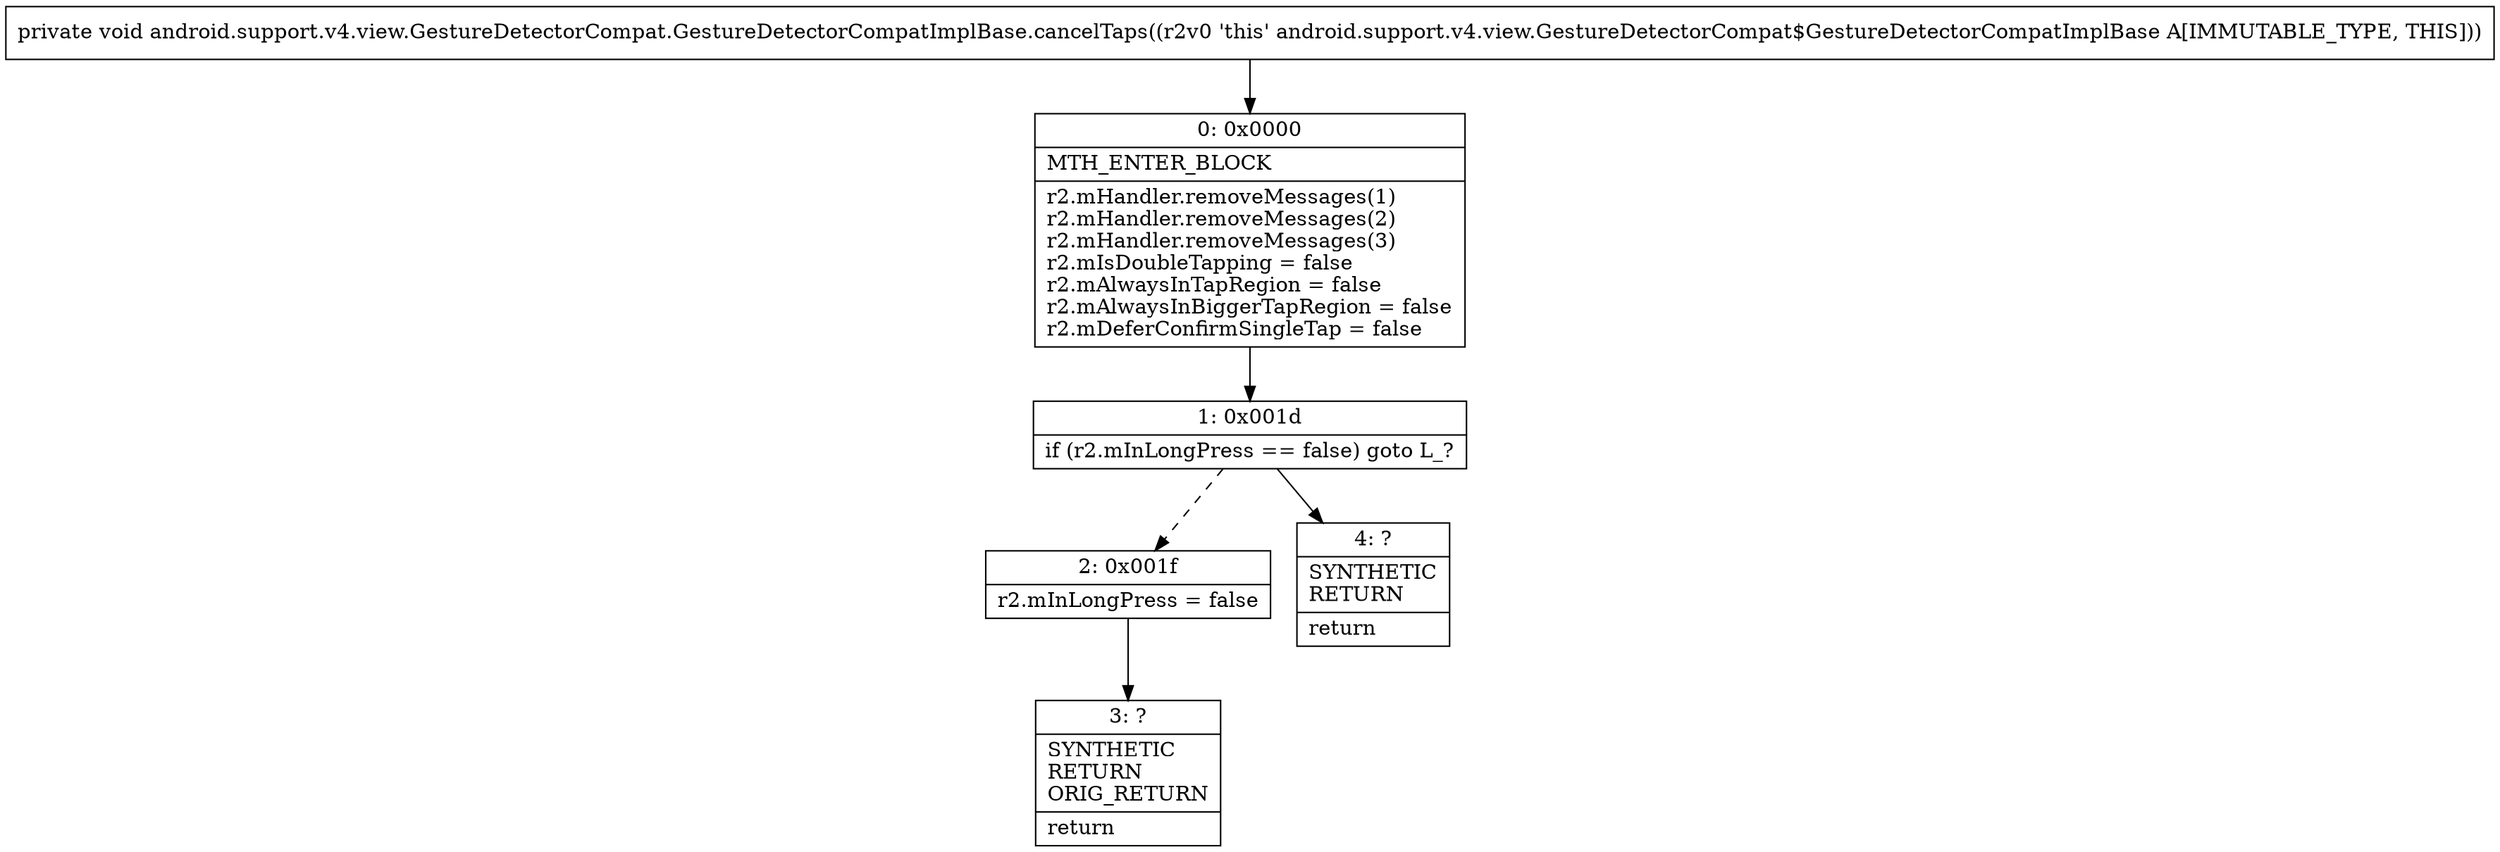 digraph "CFG forandroid.support.v4.view.GestureDetectorCompat.GestureDetectorCompatImplBase.cancelTaps()V" {
Node_0 [shape=record,label="{0\:\ 0x0000|MTH_ENTER_BLOCK\l|r2.mHandler.removeMessages(1)\lr2.mHandler.removeMessages(2)\lr2.mHandler.removeMessages(3)\lr2.mIsDoubleTapping = false\lr2.mAlwaysInTapRegion = false\lr2.mAlwaysInBiggerTapRegion = false\lr2.mDeferConfirmSingleTap = false\l}"];
Node_1 [shape=record,label="{1\:\ 0x001d|if (r2.mInLongPress == false) goto L_?\l}"];
Node_2 [shape=record,label="{2\:\ 0x001f|r2.mInLongPress = false\l}"];
Node_3 [shape=record,label="{3\:\ ?|SYNTHETIC\lRETURN\lORIG_RETURN\l|return\l}"];
Node_4 [shape=record,label="{4\:\ ?|SYNTHETIC\lRETURN\l|return\l}"];
MethodNode[shape=record,label="{private void android.support.v4.view.GestureDetectorCompat.GestureDetectorCompatImplBase.cancelTaps((r2v0 'this' android.support.v4.view.GestureDetectorCompat$GestureDetectorCompatImplBase A[IMMUTABLE_TYPE, THIS])) }"];
MethodNode -> Node_0;
Node_0 -> Node_1;
Node_1 -> Node_2[style=dashed];
Node_1 -> Node_4;
Node_2 -> Node_3;
}

